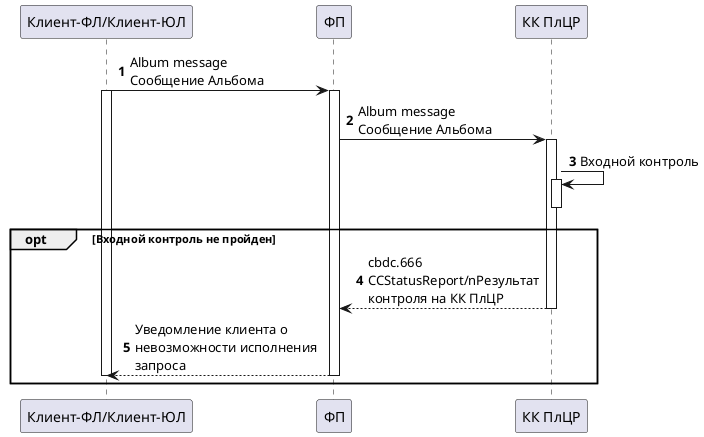 @startuml
/'Участники'/

participant "Клиент-ФЛ/Клиент-ЮЛ" as UL
participant "ФП" as FP
participant "КК ПлЦР" as RORD

/'Действия'/
autonumber
skinparam MaxMessageSize 200

UL -> FP : Album message\nСообщение Альбома
activate UL
activate FP
FP -> RORD : Album message\nСообщение Альбома
activate RORD
RORD -> RORD : Входной контроль
activate RORD
deactivate RORD

opt Входной контроль не пройден
    RORD --> FP : cbdc.666 CCStatusReport/nРезультат контроля на КК ПлЦР
    deactivate RORD
    FP --> UL : Уведомление клиента о\nневозможности исполнения запроса
    deactivate FP
    deactivate UL
end
@enduml